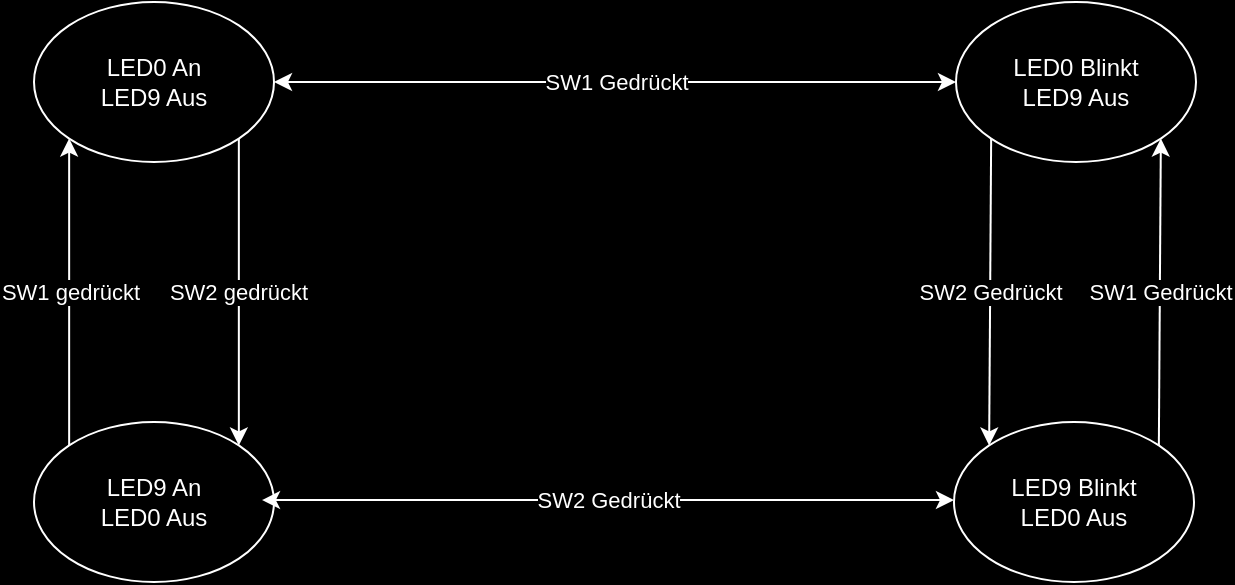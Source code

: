 <mxfile version="22.0.5" type="github">
  <diagram id="C5RBs43oDa-KdzZeNtuy" name="Page-1">
    <mxGraphModel dx="1434" dy="681" grid="1" gridSize="10" guides="1" tooltips="1" connect="1" arrows="1" fold="1" page="1" pageScale="1" pageWidth="827" pageHeight="1169" background="#000000" math="0" shadow="0">
      <root>
        <mxCell id="WIyWlLk6GJQsqaUBKTNV-0" />
        <mxCell id="WIyWlLk6GJQsqaUBKTNV-1" parent="WIyWlLk6GJQsqaUBKTNV-0" />
        <mxCell id="-IWh4WuzgYLWiWa0NZZR-0" value="LED0 An&lt;br&gt;LED9 Aus" style="ellipse;whiteSpace=wrap;html=1;rounded=0;labelBackgroundColor=none;labelBorderColor=none;fillColor=none;strokeColor=#FFFFFF;fontColor=#FFFFFF;" vertex="1" parent="WIyWlLk6GJQsqaUBKTNV-1">
          <mxGeometry x="120" y="180" width="120" height="80" as="geometry" />
        </mxCell>
        <mxCell id="-IWh4WuzgYLWiWa0NZZR-1" value="LED0 Blinkt&lt;br&gt;LED9 Aus" style="ellipse;whiteSpace=wrap;html=1;rounded=0;fontColor=#FFFFFF;labelBackgroundColor=none;strokeColor=#FFFFFF;fillColor=none;" vertex="1" parent="WIyWlLk6GJQsqaUBKTNV-1">
          <mxGeometry x="581" y="180" width="120" height="80" as="geometry" />
        </mxCell>
        <mxCell id="-IWh4WuzgYLWiWa0NZZR-2" value="LED9 An&lt;br&gt;LED0 Aus" style="ellipse;whiteSpace=wrap;html=1;rounded=0;fontColor=#FFFFFF;strokeColor=#FFFFFF;fillColor=none;" vertex="1" parent="WIyWlLk6GJQsqaUBKTNV-1">
          <mxGeometry x="120" y="390" width="120" height="80" as="geometry" />
        </mxCell>
        <mxCell id="-IWh4WuzgYLWiWa0NZZR-3" value="LED9 Blinkt&lt;br&gt;LED0 Aus" style="ellipse;whiteSpace=wrap;html=1;rounded=0;fillColor=none;strokeColor=#FFFFFF;fontColor=#FFFFFF;" vertex="1" parent="WIyWlLk6GJQsqaUBKTNV-1">
          <mxGeometry x="580" y="390" width="120" height="80" as="geometry" />
        </mxCell>
        <mxCell id="-IWh4WuzgYLWiWa0NZZR-4" value="SW1 Gedrückt" style="endArrow=classic;startArrow=classic;html=1;rounded=0;entryX=0;entryY=0.5;entryDx=0;entryDy=0;exitX=1;exitY=0.5;exitDx=0;exitDy=0;strokeColor=#FFFFFF;labelBackgroundColor=#000000;fontColor=#FFFFFF;" edge="1" parent="WIyWlLk6GJQsqaUBKTNV-1" source="-IWh4WuzgYLWiWa0NZZR-0" target="-IWh4WuzgYLWiWa0NZZR-1">
          <mxGeometry width="50" height="50" relative="1" as="geometry">
            <mxPoint x="390" y="400" as="sourcePoint" />
            <mxPoint x="440" y="350" as="targetPoint" />
            <Array as="points" />
          </mxGeometry>
        </mxCell>
        <mxCell id="-IWh4WuzgYLWiWa0NZZR-7" value="SW2 Gedrückt" style="endArrow=classic;startArrow=classic;html=1;rounded=0;exitX=0.95;exitY=0.488;exitDx=0;exitDy=0;exitPerimeter=0;strokeColor=#FFFFFF;labelBackgroundColor=#000000;fontColor=#FFFFFF;" edge="1" parent="WIyWlLk6GJQsqaUBKTNV-1" source="-IWh4WuzgYLWiWa0NZZR-2">
          <mxGeometry width="50" height="50" relative="1" as="geometry">
            <mxPoint x="390" y="400" as="sourcePoint" />
            <mxPoint x="580" y="429" as="targetPoint" />
          </mxGeometry>
        </mxCell>
        <mxCell id="-IWh4WuzgYLWiWa0NZZR-9" value="SW1 gedrückt" style="endArrow=classic;html=1;rounded=0;exitX=0;exitY=0;exitDx=0;exitDy=0;entryX=0;entryY=1;entryDx=0;entryDy=0;fontColor=#FFFFFF;labelBackgroundColor=#000000;strokeColor=#FFFFFF;" edge="1" parent="WIyWlLk6GJQsqaUBKTNV-1" source="-IWh4WuzgYLWiWa0NZZR-2" target="-IWh4WuzgYLWiWa0NZZR-0">
          <mxGeometry width="50" height="50" relative="1" as="geometry">
            <mxPoint x="157.08" y="390" as="sourcePoint" />
            <mxPoint x="150.0" y="252" as="targetPoint" />
          </mxGeometry>
        </mxCell>
        <mxCell id="-IWh4WuzgYLWiWa0NZZR-12" value="SW2 gedrückt" style="endArrow=classic;html=1;rounded=0;exitX=1;exitY=1;exitDx=0;exitDy=0;entryX=1;entryY=0;entryDx=0;entryDy=0;strokeColor=#FFFFFF;labelBackgroundColor=#000000;fontColor=#FFFFFF;" edge="1" parent="WIyWlLk6GJQsqaUBKTNV-1" source="-IWh4WuzgYLWiWa0NZZR-0" target="-IWh4WuzgYLWiWa0NZZR-2">
          <mxGeometry width="50" height="50" relative="1" as="geometry">
            <mxPoint x="390" y="400" as="sourcePoint" />
            <mxPoint x="440" y="350" as="targetPoint" />
          </mxGeometry>
        </mxCell>
        <mxCell id="-IWh4WuzgYLWiWa0NZZR-13" value="SW2 Gedrückt" style="endArrow=classic;html=1;rounded=0;exitX=0;exitY=1;exitDx=0;exitDy=0;entryX=0;entryY=0;entryDx=0;entryDy=0;labelBackgroundColor=#000000;fontColor=#FFFFFF;strokeColor=#FFFFFF;" edge="1" parent="WIyWlLk6GJQsqaUBKTNV-1" source="-IWh4WuzgYLWiWa0NZZR-1" target="-IWh4WuzgYLWiWa0NZZR-3">
          <mxGeometry width="50" height="50" relative="1" as="geometry">
            <mxPoint x="390" y="400" as="sourcePoint" />
            <mxPoint x="440" y="350" as="targetPoint" />
          </mxGeometry>
        </mxCell>
        <mxCell id="-IWh4WuzgYLWiWa0NZZR-14" value="SW1 Gedrückt" style="endArrow=classic;html=1;rounded=0;entryX=1;entryY=1;entryDx=0;entryDy=0;exitX=1;exitY=0;exitDx=0;exitDy=0;strokeColor=#FFFFFF;labelBackgroundColor=#000000;fontColor=#FFFFFF;" edge="1" parent="WIyWlLk6GJQsqaUBKTNV-1" source="-IWh4WuzgYLWiWa0NZZR-3" target="-IWh4WuzgYLWiWa0NZZR-1">
          <mxGeometry width="50" height="50" relative="1" as="geometry">
            <mxPoint x="390" y="400" as="sourcePoint" />
            <mxPoint x="440" y="350" as="targetPoint" />
          </mxGeometry>
        </mxCell>
      </root>
    </mxGraphModel>
  </diagram>
</mxfile>

